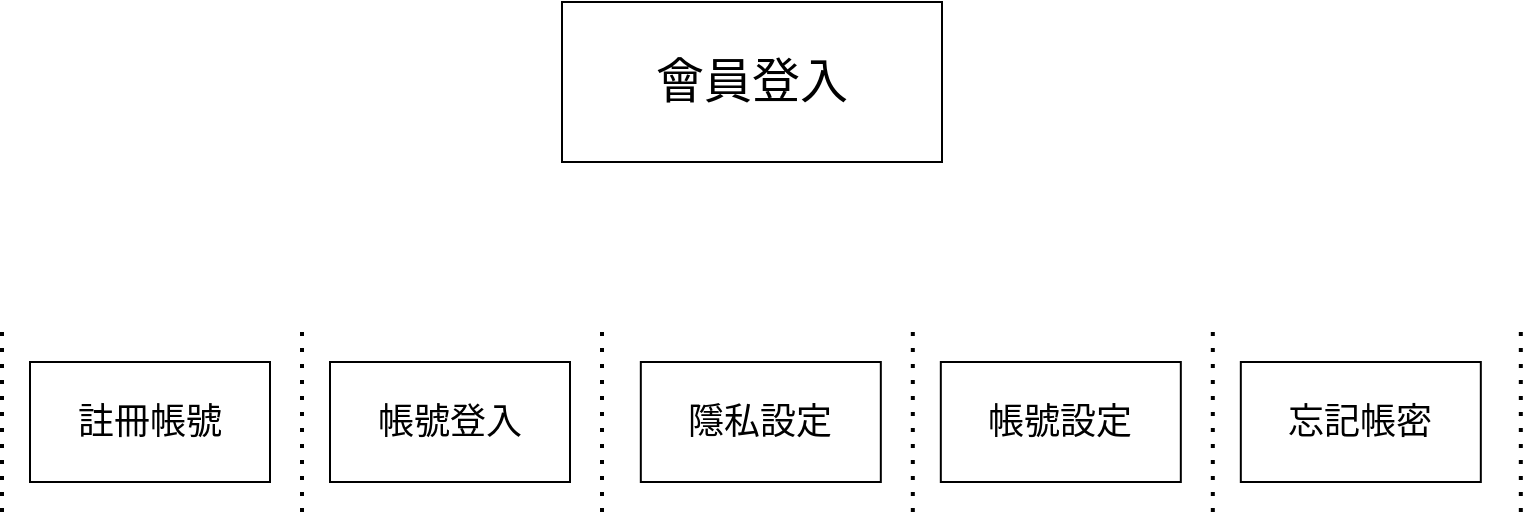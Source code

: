 <mxfile version="13.9.6" type="device"><diagram id="fVoS0rAg4nkAN9qcV4i3" name="Page-1"><mxGraphModel dx="1469" dy="758" grid="1" gridSize="10" guides="1" tooltips="1" connect="1" arrows="1" fold="1" page="1" pageScale="1" pageWidth="1169" pageHeight="1654" math="0" shadow="0"><root><mxCell id="0"/><mxCell id="1" parent="0"/><mxCell id="WxjWhR-TLbcGFzXcglXz-1" value="&lt;span style=&quot;font-size: 18px&quot;&gt;註冊帳號&lt;/span&gt;" style="rounded=0;whiteSpace=wrap;html=1;" vertex="1" parent="1"><mxGeometry x="224" y="260" width="120" height="60" as="geometry"/></mxCell><mxCell id="WxjWhR-TLbcGFzXcglXz-2" value="&lt;font style=&quot;font-size: 18px&quot;&gt;帳號登入&lt;/font&gt;" style="rounded=0;whiteSpace=wrap;html=1;" vertex="1" parent="1"><mxGeometry x="374" y="260" width="120" height="60" as="geometry"/></mxCell><mxCell id="WxjWhR-TLbcGFzXcglXz-5" value="&lt;span style=&quot;font-size: 18px&quot;&gt;隱私設定&lt;/span&gt;" style="rounded=0;whiteSpace=wrap;html=1;" vertex="1" parent="1"><mxGeometry x="529.41" y="260" width="120" height="60" as="geometry"/></mxCell><mxCell id="WxjWhR-TLbcGFzXcglXz-6" value="&lt;span style=&quot;font-size: 18px&quot;&gt;帳號設定&lt;/span&gt;" style="rounded=0;whiteSpace=wrap;html=1;" vertex="1" parent="1"><mxGeometry x="679.41" y="260" width="120" height="60" as="geometry"/></mxCell><mxCell id="WxjWhR-TLbcGFzXcglXz-7" value="&lt;span style=&quot;font-size: 18px&quot;&gt;忘記帳密&lt;/span&gt;" style="rounded=0;whiteSpace=wrap;html=1;" vertex="1" parent="1"><mxGeometry x="829.41" y="260" width="120" height="60" as="geometry"/></mxCell><mxCell id="WxjWhR-TLbcGFzXcglXz-8" value="&lt;span style=&quot;font-size: 24px&quot;&gt;會員登入&lt;/span&gt;" style="rounded=0;whiteSpace=wrap;html=1;" vertex="1" parent="1"><mxGeometry x="490" y="80" width="190" height="80" as="geometry"/></mxCell><mxCell id="WxjWhR-TLbcGFzXcglXz-9" value="" style="endArrow=none;dashed=1;html=1;dashPattern=1 3;strokeWidth=2;" edge="1" parent="1"><mxGeometry width="50" height="50" relative="1" as="geometry"><mxPoint x="210" y="335" as="sourcePoint"/><mxPoint x="210" y="245" as="targetPoint"/></mxGeometry></mxCell><mxCell id="WxjWhR-TLbcGFzXcglXz-10" value="" style="endArrow=none;dashed=1;html=1;dashPattern=1 3;strokeWidth=2;" edge="1" parent="1"><mxGeometry width="50" height="50" relative="1" as="geometry"><mxPoint x="665.41" y="335" as="sourcePoint"/><mxPoint x="665.41" y="245" as="targetPoint"/></mxGeometry></mxCell><mxCell id="WxjWhR-TLbcGFzXcglXz-13" value="" style="endArrow=none;dashed=1;html=1;dashPattern=1 3;strokeWidth=2;" edge="1" parent="1"><mxGeometry width="50" height="50" relative="1" as="geometry"><mxPoint x="510" y="335" as="sourcePoint"/><mxPoint x="510" y="245" as="targetPoint"/></mxGeometry></mxCell><mxCell id="WxjWhR-TLbcGFzXcglXz-14" value="" style="endArrow=none;dashed=1;html=1;dashPattern=1 3;strokeWidth=2;" edge="1" parent="1"><mxGeometry width="50" height="50" relative="1" as="geometry"><mxPoint x="360" y="335" as="sourcePoint"/><mxPoint x="360" y="245" as="targetPoint"/></mxGeometry></mxCell><mxCell id="WxjWhR-TLbcGFzXcglXz-15" value="" style="endArrow=none;dashed=1;html=1;dashPattern=1 3;strokeWidth=2;" edge="1" parent="1"><mxGeometry width="50" height="50" relative="1" as="geometry"><mxPoint x="815.41" y="335" as="sourcePoint"/><mxPoint x="815.41" y="245" as="targetPoint"/></mxGeometry></mxCell><mxCell id="WxjWhR-TLbcGFzXcglXz-16" value="" style="endArrow=none;dashed=1;html=1;dashPattern=1 3;strokeWidth=2;" edge="1" parent="1"><mxGeometry width="50" height="50" relative="1" as="geometry"><mxPoint x="969.41" y="335" as="sourcePoint"/><mxPoint x="969.41" y="245" as="targetPoint"/></mxGeometry></mxCell></root></mxGraphModel></diagram></mxfile>